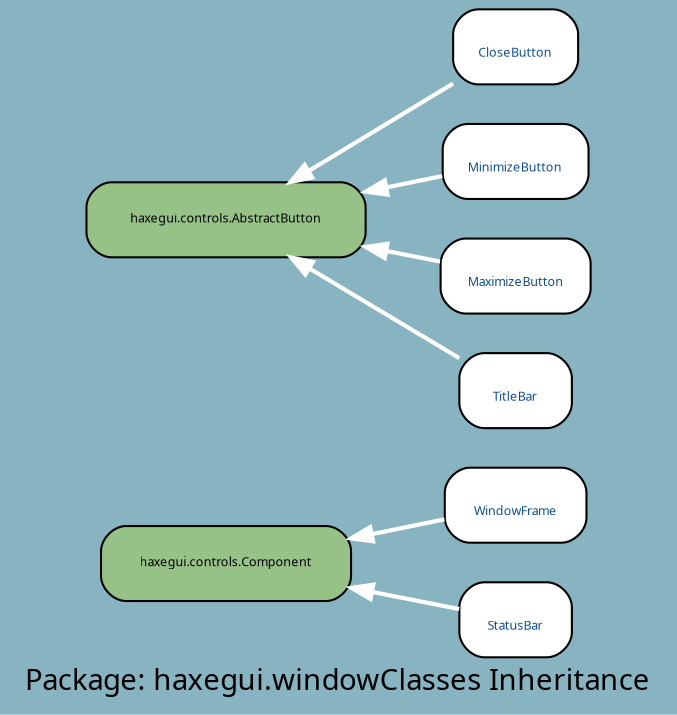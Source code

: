 digraph uml {
	graph [label="Package: haxegui.windowClasses Inheritance", ratio=compress, rankdir=RL, smoothing=avg_dist, overlap=compress, packMode="graph", labelloc=c, fontname="DejaVu Sans Condenesed", fontsize=14, bgcolor="#88B3C1", fontcolor=black];
	node [label="\N", style="rounded,filled", fillcolor="#96c288", fontcolor="#104E8B", fontname="FFF Harmony", fontsize=6, shape=record, color=black];
	edge [fontname=Sans, fontsize=8, minlen="1.2", color=black, fontcolor=black];
	graph [lp="164,12",
		bb="0,0,328,331"];
	"haxegui.windowClasses.WindowFrame" [label="{\nWindowFrame}", fillcolor=white, URL="../types/haxegui/windowClasses/WindowFrame.html", tooltip="\nWindowFrame", portPos=w, pos="250,97", rects="216,79,285,115", width="0.94", height="0.50"];
	"haxegui.controls.Component" [fontcolor=black, pos="109,70", rects="49,52,169,88", width="1.67", height="0.50"];
	"haxegui.windowClasses.CloseButton" [label="{\nCloseButton}", fillcolor=white, URL="../types/haxegui/windowClasses/CloseButton.html", tooltip="\nCloseButton", portPos=w, pos="250,313", rects="220,295,281,331", width="0.83", height="0.50"];
	"haxegui.controls.AbstractButton" [fontcolor=black, pos="109,232", rects="42,214,177,250", width="1.86", height="0.50"];
	"haxegui.windowClasses.MinimizeButton" [label="{\nMinimizeButton}", fillcolor=white, URL="../types/haxegui/windowClasses/MinimizeButton.html", tooltip="\nMinimizeButton", portPos=w, pos="250,259", rects="215,241,285,277", width="0.97", height="0.50"];
	"haxegui.windowClasses.MaximizeButton" [label="{\nMaximizeButton}", fillcolor=white, URL="../types/haxegui/windowClasses/MaximizeButton.html", tooltip="\nMaximizeButton", portPos=w, pos="250,205", rects="214,187,287,223", width="1.00", height="0.50"];
	"haxegui.windowClasses.TitleBar" [label="{\nTitleBar}", fillcolor=white, URL="../types/haxegui/windowClasses/TitleBar.html", tooltip="\nTitleBar", portPos=w, pos="250,151", rects="223,133,277,169", width="0.75", height="0.50"];
	"haxegui.windowClasses.StatusBar" [label="{\nStatusBar}", fillcolor=white, URL="../types/haxegui/windowClasses/StatusBar.html", tooltip="\nStatusBar", portPos=w, pos="250,43", rects="223,25,277,61", width="0.75", height="0.50"];
	"haxegui.windowClasses.WindowFrame" -> "haxegui.controls.Component" [color=white, style=bold, arrowhead=normal, arrowsize="1.0", pos="e,169,81 216,90 205,88 192,85 179,83"];
	"haxegui.windowClasses.CloseButton" -> "haxegui.controls.AbstractButton" [color=white, style=bold, arrowhead=normal, arrowsize="1.0", pos="e,141,250 220,296 199,285 172,269 150,255"];
	"haxegui.windowClasses.MinimizeButton" -> "haxegui.controls.AbstractButton" [color=white, style=bold, arrowhead=normal, arrowsize="1.0", pos="e,177,245 215,252 206,251 197,248 187,247"];
	"haxegui.windowClasses.MaximizeButton" -> "haxegui.controls.AbstractButton" [color=white, style=bold, arrowhead=normal, arrowsize="1.0", pos="e,177,219 214,212 206,213 197,216 187,217"];
	"haxegui.windowClasses.TitleBar" -> "haxegui.controls.AbstractButton" [color=white, style=bold, arrowhead=normal, arrowsize="1.0", pos="e,141,214 223,167 202,178 173,195 150,209"];
	"haxegui.windowClasses.StatusBar" -> "haxegui.controls.Component" [color=white, style=bold, arrowhead=normal, arrowsize="1.0", pos="e,169,58 223,48 211,50 195,54 179,56"];
}
